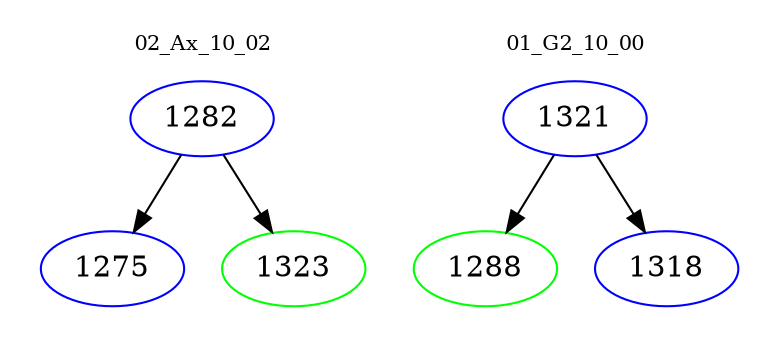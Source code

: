 digraph{
subgraph cluster_0 {
color = white
label = "02_Ax_10_02";
fontsize=10;
T0_1282 [label="1282", color="blue"]
T0_1282 -> T0_1275 [color="black"]
T0_1275 [label="1275", color="blue"]
T0_1282 -> T0_1323 [color="black"]
T0_1323 [label="1323", color="green"]
}
subgraph cluster_1 {
color = white
label = "01_G2_10_00";
fontsize=10;
T1_1321 [label="1321", color="blue"]
T1_1321 -> T1_1288 [color="black"]
T1_1288 [label="1288", color="green"]
T1_1321 -> T1_1318 [color="black"]
T1_1318 [label="1318", color="blue"]
}
}
